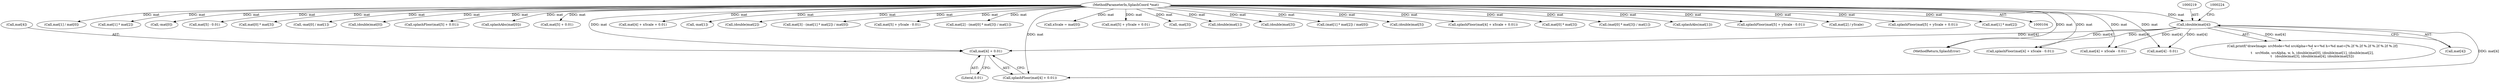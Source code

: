 digraph "0_poppler_9cf2325fb22f812b31858e519411f57747d39bd8_0@pointer" {
"1000441" [label="(Call,mat[4] + 0.01)"];
"1000218" [label="(Call,(double)mat[4])"];
"1000111" [label="(MethodParameterIn,SplashCoord *mat)"];
"1000406" [label="(Call,mat[1] / mat[0])"];
"1000307" [label="(Call,mat[1] * mat[2])"];
"1000366" [label="(Call,-mat[0])"];
"1000472" [label="(Call,mat[5] - 0.01)"];
"1000300" [label="(Call,mat[0] * mat[3])"];
"1000441" [label="(Call,mat[4] + 0.01)"];
"1000365" [label="(Call,-mat[0] / mat[1])"];
"1000198" [label="(Call,(double)mat[0])"];
"1000421" [label="(Call,mat[4] - 0.01)"];
"1000491" [label="(Call,splashFloor(mat[5] + 0.01))"];
"1000325" [label="(Call,splashAbs(mat[0]))"];
"1000492" [label="(Call,mat[5] + 0.01)"];
"1000448" [label="(Call,splashFloor(mat[4] + xScale - 0.01))"];
"1000429" [label="(Call,mat[4] + xScale + 0.01)"];
"1000334" [label="(Call,-mat[1])"];
"1000208" [label="(Call,(double)mat[2])"];
"1000382" [label="(Call,mat[3] - (mat[1] * mat[2]) / mat[0])"];
"1000500" [label="(Call,mat[5] + yScale - 0.01)"];
"1000340" [label="(Call,mat[2] - (mat[0] * mat[3]) / mat[1])"];
"1000192" [label="(Call,printf(\"drawImage: srcMode=%d srcAlpha=%d w=%d h=%d mat=[%.2f %.2f %.2f %.2f %.2f %.2f]\n\",\n\t   srcMode, srcAlpha, w, h, (double)mat[0], (double)mat[1], (double)mat[2],\n\t   (double)mat[3], (double)mat[4], (double)mat[5]))"];
"1003121" [label="(MethodReturn,SplashError)"];
"1000218" [label="(Call,(double)mat[4])"];
"1000375" [label="(Call,xScale = mat[0])"];
"1000445" [label="(Literal,0.01)"];
"1000480" [label="(Call,mat[5] + yScale + 0.01)"];
"1000440" [label="(Call,splashFloor(mat[4] + 0.01))"];
"1000358" [label="(Call,-mat[3])"];
"1000220" [label="(Call,mat[4])"];
"1000111" [label="(MethodParameterIn,SplashCoord *mat)"];
"1000203" [label="(Call,(double)mat[1])"];
"1000449" [label="(Call,mat[4] + xScale - 0.01)"];
"1000213" [label="(Call,(double)mat[3])"];
"1000386" [label="(Call,(mat[1] * mat[2]) / mat[0])"];
"1000223" [label="(Call,(double)mat[5])"];
"1000428" [label="(Call,splashFloor(mat[4] + xScale + 0.01))"];
"1000345" [label="(Call,mat[0] * mat[3])"];
"1000344" [label="(Call,(mat[0] * mat[3]) / mat[1])"];
"1000442" [label="(Call,mat[4])"];
"1000321" [label="(Call,splashAbs(mat[1]))"];
"1000499" [label="(Call,splashFloor(mat[5] + yScale - 0.01))"];
"1000399" [label="(Call,mat[2] / yScale)"];
"1000479" [label="(Call,splashFloor(mat[5] + yScale + 0.01))"];
"1000387" [label="(Call,mat[1] * mat[2])"];
"1000441" -> "1000440"  [label="AST: "];
"1000441" -> "1000445"  [label="CFG: "];
"1000442" -> "1000441"  [label="AST: "];
"1000445" -> "1000441"  [label="AST: "];
"1000440" -> "1000441"  [label="CFG: "];
"1000218" -> "1000441"  [label="DDG: mat[4]"];
"1000111" -> "1000441"  [label="DDG: mat"];
"1000218" -> "1000192"  [label="AST: "];
"1000218" -> "1000220"  [label="CFG: "];
"1000219" -> "1000218"  [label="AST: "];
"1000220" -> "1000218"  [label="AST: "];
"1000224" -> "1000218"  [label="CFG: "];
"1000218" -> "1003121"  [label="DDG: mat[4]"];
"1000218" -> "1000192"  [label="DDG: mat[4]"];
"1000111" -> "1000218"  [label="DDG: mat"];
"1000218" -> "1000421"  [label="DDG: mat[4]"];
"1000218" -> "1000440"  [label="DDG: mat[4]"];
"1000218" -> "1000448"  [label="DDG: mat[4]"];
"1000218" -> "1000449"  [label="DDG: mat[4]"];
"1000111" -> "1000104"  [label="AST: "];
"1000111" -> "1003121"  [label="DDG: mat"];
"1000111" -> "1000198"  [label="DDG: mat"];
"1000111" -> "1000203"  [label="DDG: mat"];
"1000111" -> "1000208"  [label="DDG: mat"];
"1000111" -> "1000213"  [label="DDG: mat"];
"1000111" -> "1000223"  [label="DDG: mat"];
"1000111" -> "1000300"  [label="DDG: mat"];
"1000111" -> "1000307"  [label="DDG: mat"];
"1000111" -> "1000321"  [label="DDG: mat"];
"1000111" -> "1000325"  [label="DDG: mat"];
"1000111" -> "1000334"  [label="DDG: mat"];
"1000111" -> "1000340"  [label="DDG: mat"];
"1000111" -> "1000345"  [label="DDG: mat"];
"1000111" -> "1000344"  [label="DDG: mat"];
"1000111" -> "1000358"  [label="DDG: mat"];
"1000111" -> "1000366"  [label="DDG: mat"];
"1000111" -> "1000365"  [label="DDG: mat"];
"1000111" -> "1000375"  [label="DDG: mat"];
"1000111" -> "1000382"  [label="DDG: mat"];
"1000111" -> "1000387"  [label="DDG: mat"];
"1000111" -> "1000386"  [label="DDG: mat"];
"1000111" -> "1000399"  [label="DDG: mat"];
"1000111" -> "1000406"  [label="DDG: mat"];
"1000111" -> "1000421"  [label="DDG: mat"];
"1000111" -> "1000428"  [label="DDG: mat"];
"1000111" -> "1000429"  [label="DDG: mat"];
"1000111" -> "1000440"  [label="DDG: mat"];
"1000111" -> "1000448"  [label="DDG: mat"];
"1000111" -> "1000449"  [label="DDG: mat"];
"1000111" -> "1000472"  [label="DDG: mat"];
"1000111" -> "1000479"  [label="DDG: mat"];
"1000111" -> "1000480"  [label="DDG: mat"];
"1000111" -> "1000491"  [label="DDG: mat"];
"1000111" -> "1000492"  [label="DDG: mat"];
"1000111" -> "1000499"  [label="DDG: mat"];
"1000111" -> "1000500"  [label="DDG: mat"];
}

